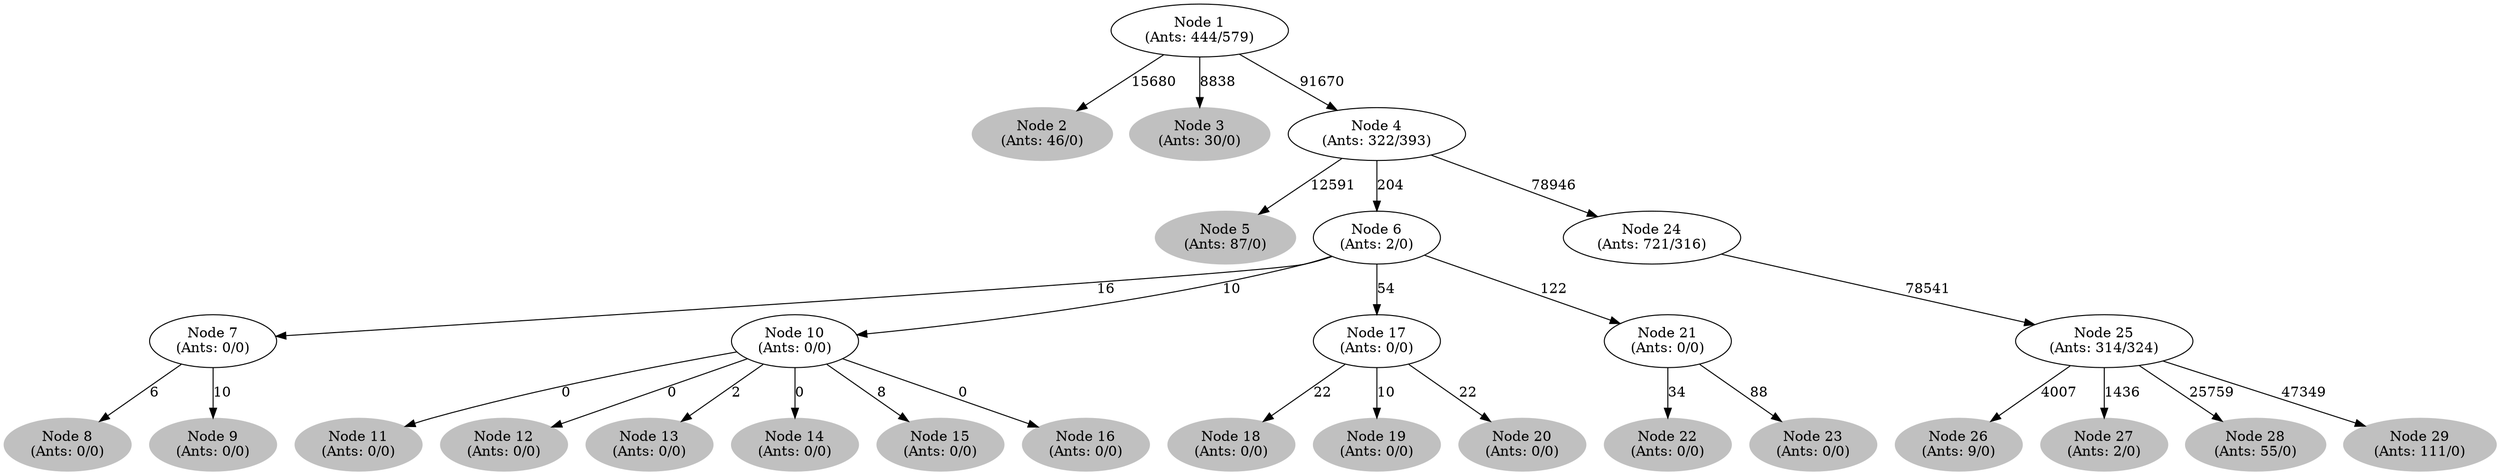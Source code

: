 digraph G {
	
	 "Node 2\n(Ants: 46/0)" [style=filled,color="gray"];
	"Node 1\n(Ants: 444/579)" -> "Node 2\n(Ants: 46/0)" [label=15680];
	 "Node 3\n(Ants: 30/0)" [style=filled,color="gray"];
	"Node 1\n(Ants: 444/579)" -> "Node 3\n(Ants: 30/0)" [label=8838];
	 "Node 1\n(Ants: 444/579)" -> "Node 4\n(Ants: 322/393)" [label=91670];
	 "Node 5\n(Ants: 87/0)" [style=filled,color="gray"];
	"Node 4\n(Ants: 322/393)" -> "Node 5\n(Ants: 87/0)" [label=12591];
	 "Node 4\n(Ants: 322/393)" -> "Node 6\n(Ants: 2/0)" [label=204];
	 "Node 6\n(Ants: 2/0)" -> "Node 7\n(Ants: 0/0)" [label=16];
	 "Node 8\n(Ants: 0/0)" [style=filled,color="gray"];
	"Node 7\n(Ants: 0/0)" -> "Node 8\n(Ants: 0/0)" [label=6];
	 "Node 9\n(Ants: 0/0)" [style=filled,color="gray"];
	"Node 7\n(Ants: 0/0)" -> "Node 9\n(Ants: 0/0)" [label=10];
	 "Node 6\n(Ants: 2/0)" -> "Node 10\n(Ants: 0/0)" [label=10];
	 "Node 11\n(Ants: 0/0)" [style=filled,color="gray"];
	"Node 10\n(Ants: 0/0)" -> "Node 11\n(Ants: 0/0)" [label=0];
	 "Node 12\n(Ants: 0/0)" [style=filled,color="gray"];
	"Node 10\n(Ants: 0/0)" -> "Node 12\n(Ants: 0/0)" [label=0];
	 "Node 13\n(Ants: 0/0)" [style=filled,color="gray"];
	"Node 10\n(Ants: 0/0)" -> "Node 13\n(Ants: 0/0)" [label=2];
	 "Node 14\n(Ants: 0/0)" [style=filled,color="gray"];
	"Node 10\n(Ants: 0/0)" -> "Node 14\n(Ants: 0/0)" [label=0];
	 "Node 15\n(Ants: 0/0)" [style=filled,color="gray"];
	"Node 10\n(Ants: 0/0)" -> "Node 15\n(Ants: 0/0)" [label=8];
	 "Node 16\n(Ants: 0/0)" [style=filled,color="gray"];
	"Node 10\n(Ants: 0/0)" -> "Node 16\n(Ants: 0/0)" [label=0];
	 "Node 6\n(Ants: 2/0)" -> "Node 17\n(Ants: 0/0)" [label=54];
	 "Node 18\n(Ants: 0/0)" [style=filled,color="gray"];
	"Node 17\n(Ants: 0/0)" -> "Node 18\n(Ants: 0/0)" [label=22];
	 "Node 19\n(Ants: 0/0)" [style=filled,color="gray"];
	"Node 17\n(Ants: 0/0)" -> "Node 19\n(Ants: 0/0)" [label=10];
	 "Node 20\n(Ants: 0/0)" [style=filled,color="gray"];
	"Node 17\n(Ants: 0/0)" -> "Node 20\n(Ants: 0/0)" [label=22];
	 "Node 6\n(Ants: 2/0)" -> "Node 21\n(Ants: 0/0)" [label=122];
	 "Node 22\n(Ants: 0/0)" [style=filled,color="gray"];
	"Node 21\n(Ants: 0/0)" -> "Node 22\n(Ants: 0/0)" [label=34];
	 "Node 23\n(Ants: 0/0)" [style=filled,color="gray"];
	"Node 21\n(Ants: 0/0)" -> "Node 23\n(Ants: 0/0)" [label=88];
	 "Node 4\n(Ants: 322/393)" -> "Node 24\n(Ants: 721/316)" [label=78946];
	 "Node 24\n(Ants: 721/316)" -> "Node 25\n(Ants: 314/324)" [label=78541];
	 "Node 26\n(Ants: 9/0)" [style=filled,color="gray"];
	"Node 25\n(Ants: 314/324)" -> "Node 26\n(Ants: 9/0)" [label=4007];
	 "Node 27\n(Ants: 2/0)" [style=filled,color="gray"];
	"Node 25\n(Ants: 314/324)" -> "Node 27\n(Ants: 2/0)" [label=1436];
	 "Node 28\n(Ants: 55/0)" [style=filled,color="gray"];
	"Node 25\n(Ants: 314/324)" -> "Node 28\n(Ants: 55/0)" [label=25759];
	 "Node 29\n(Ants: 111/0)" [style=filled,color="gray"];
	"Node 25\n(Ants: 314/324)" -> "Node 29\n(Ants: 111/0)" [label=47349];
	 
}
